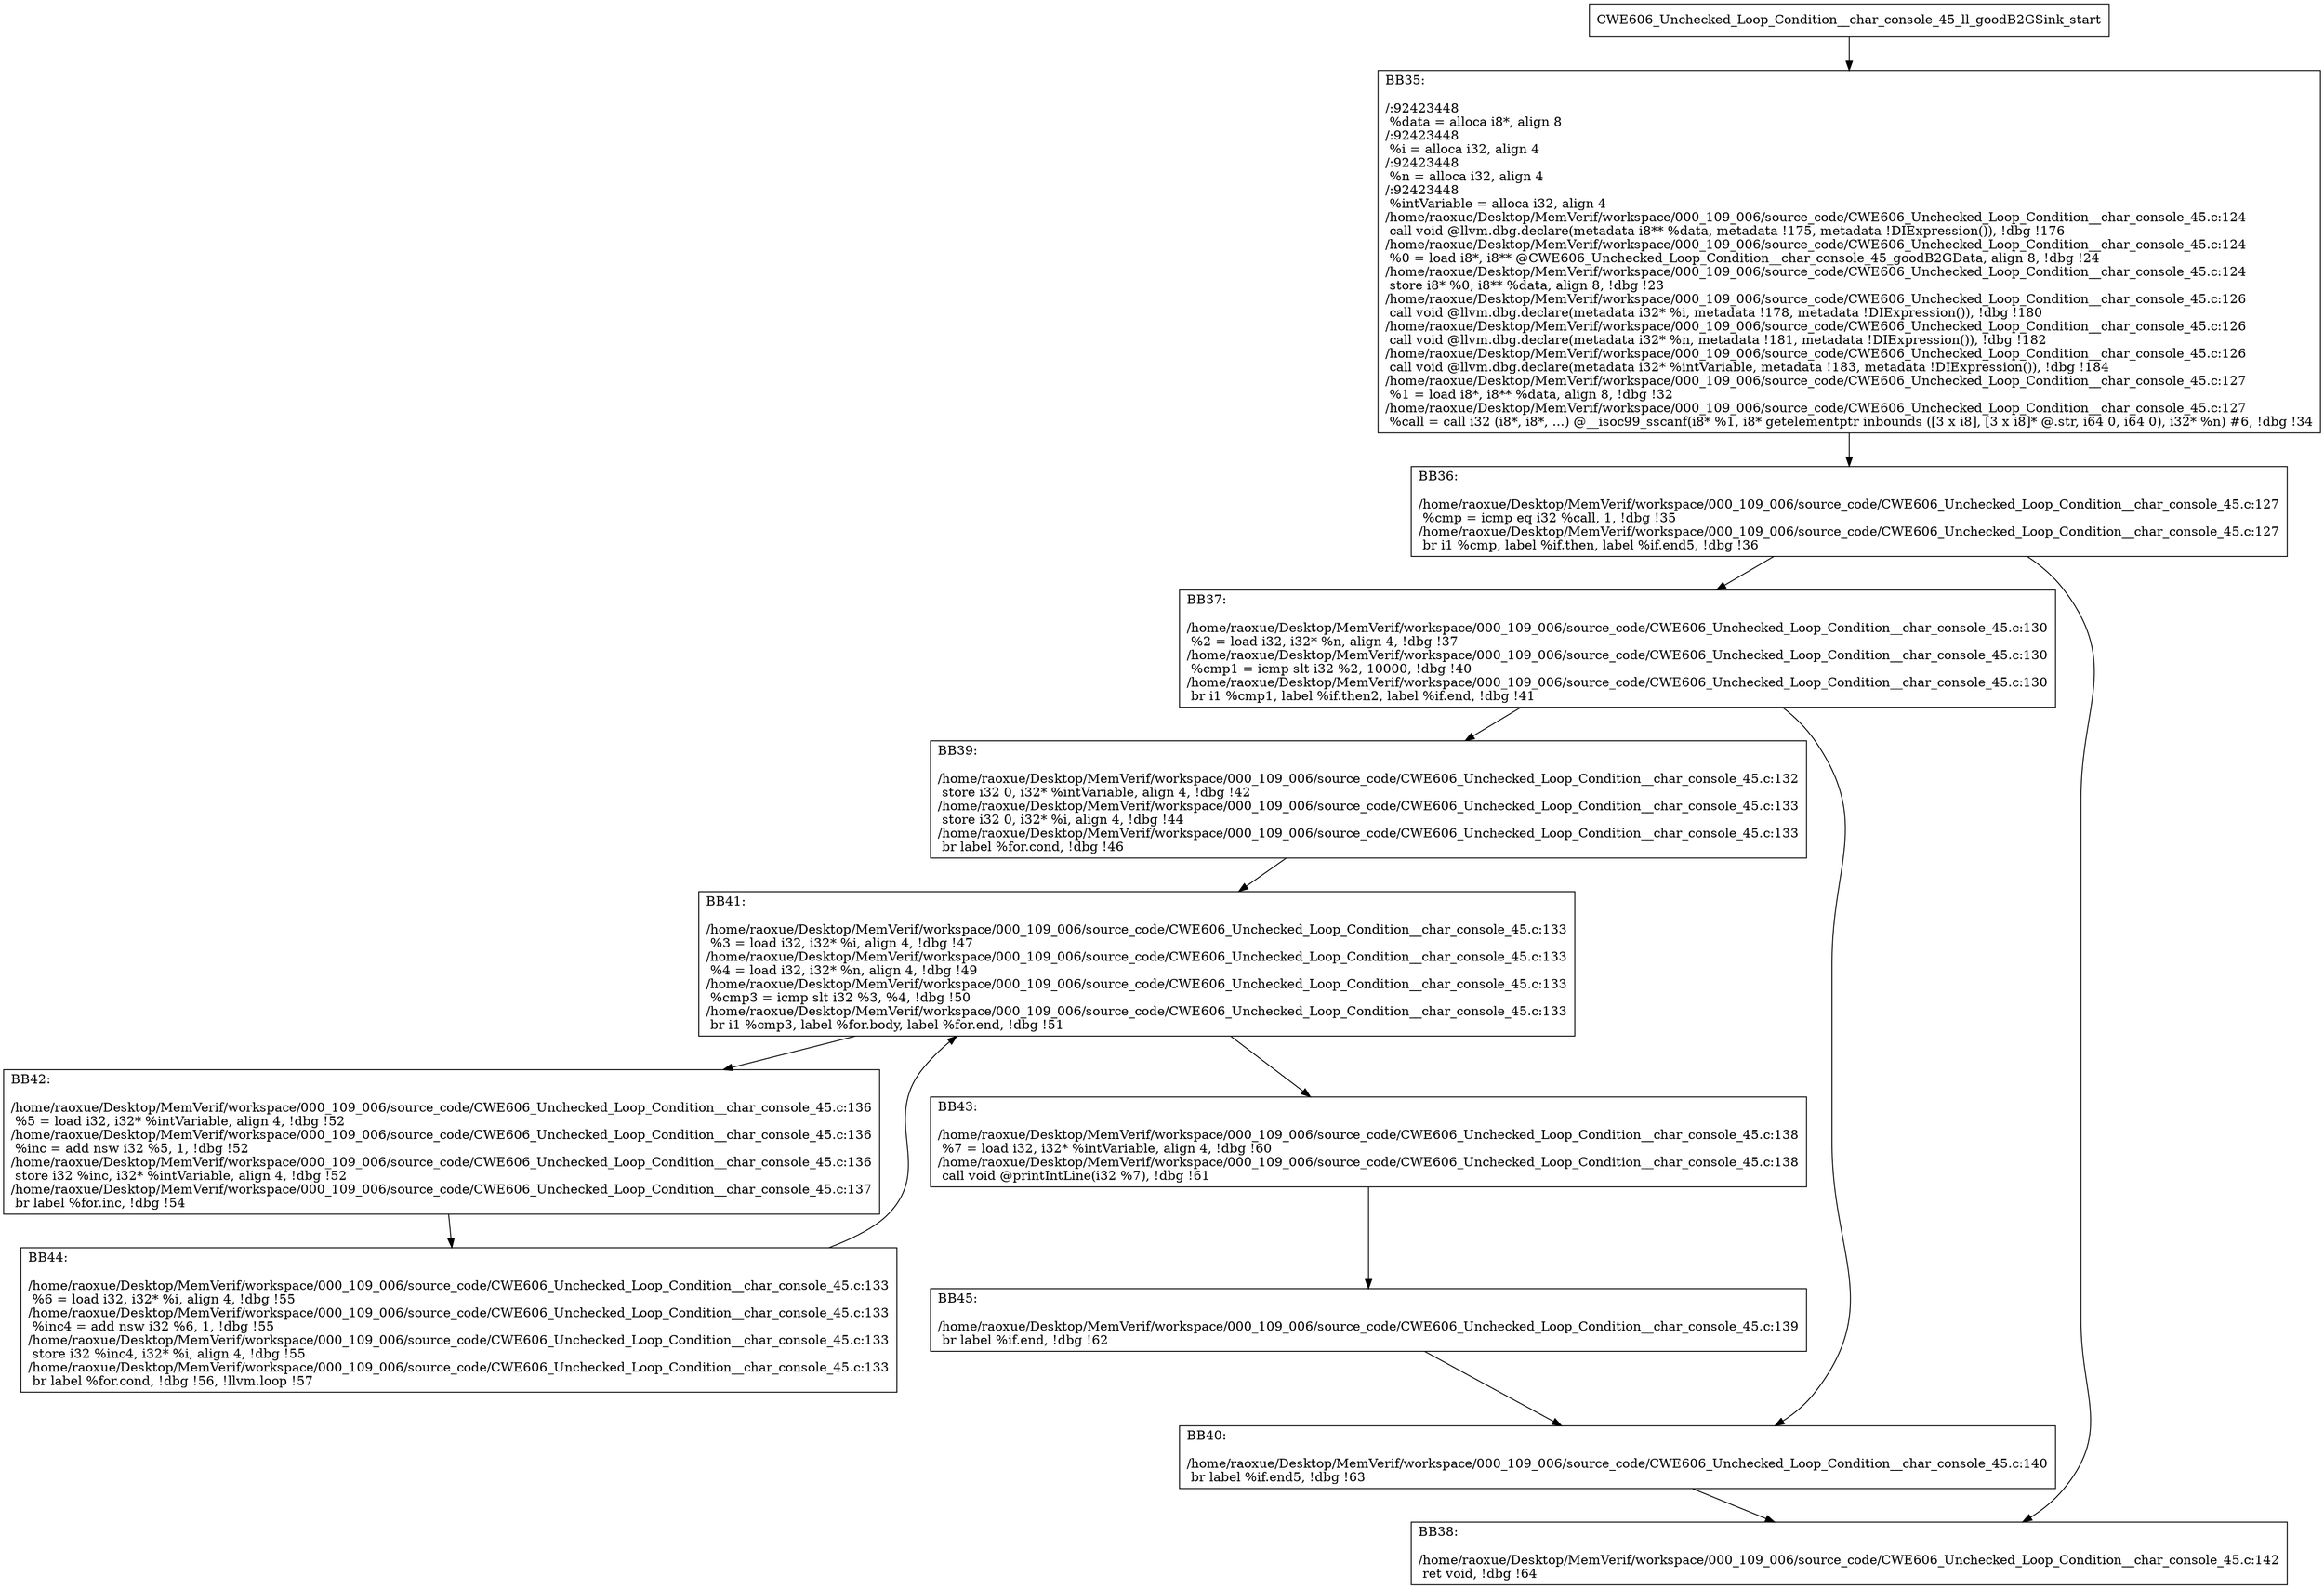 digraph "CFG for'CWE606_Unchecked_Loop_Condition__char_console_45_ll_goodB2GSink' function" {
	BBCWE606_Unchecked_Loop_Condition__char_console_45_ll_goodB2GSink_start[shape=record,label="{CWE606_Unchecked_Loop_Condition__char_console_45_ll_goodB2GSink_start}"];
	BBCWE606_Unchecked_Loop_Condition__char_console_45_ll_goodB2GSink_start-> CWE606_Unchecked_Loop_Condition__char_console_45_ll_goodB2GSinkBB35;
	CWE606_Unchecked_Loop_Condition__char_console_45_ll_goodB2GSinkBB35 [shape=record, label="{BB35:\l\l/:92423448\l
  %data = alloca i8*, align 8\l
/:92423448\l
  %i = alloca i32, align 4\l
/:92423448\l
  %n = alloca i32, align 4\l
/:92423448\l
  %intVariable = alloca i32, align 4\l
/home/raoxue/Desktop/MemVerif/workspace/000_109_006/source_code/CWE606_Unchecked_Loop_Condition__char_console_45.c:124\l
  call void @llvm.dbg.declare(metadata i8** %data, metadata !175, metadata !DIExpression()), !dbg !176\l
/home/raoxue/Desktop/MemVerif/workspace/000_109_006/source_code/CWE606_Unchecked_Loop_Condition__char_console_45.c:124\l
  %0 = load i8*, i8** @CWE606_Unchecked_Loop_Condition__char_console_45_goodB2GData, align 8, !dbg !24\l
/home/raoxue/Desktop/MemVerif/workspace/000_109_006/source_code/CWE606_Unchecked_Loop_Condition__char_console_45.c:124\l
  store i8* %0, i8** %data, align 8, !dbg !23\l
/home/raoxue/Desktop/MemVerif/workspace/000_109_006/source_code/CWE606_Unchecked_Loop_Condition__char_console_45.c:126\l
  call void @llvm.dbg.declare(metadata i32* %i, metadata !178, metadata !DIExpression()), !dbg !180\l
/home/raoxue/Desktop/MemVerif/workspace/000_109_006/source_code/CWE606_Unchecked_Loop_Condition__char_console_45.c:126\l
  call void @llvm.dbg.declare(metadata i32* %n, metadata !181, metadata !DIExpression()), !dbg !182\l
/home/raoxue/Desktop/MemVerif/workspace/000_109_006/source_code/CWE606_Unchecked_Loop_Condition__char_console_45.c:126\l
  call void @llvm.dbg.declare(metadata i32* %intVariable, metadata !183, metadata !DIExpression()), !dbg !184\l
/home/raoxue/Desktop/MemVerif/workspace/000_109_006/source_code/CWE606_Unchecked_Loop_Condition__char_console_45.c:127\l
  %1 = load i8*, i8** %data, align 8, !dbg !32\l
/home/raoxue/Desktop/MemVerif/workspace/000_109_006/source_code/CWE606_Unchecked_Loop_Condition__char_console_45.c:127\l
  %call = call i32 (i8*, i8*, ...) @__isoc99_sscanf(i8* %1, i8* getelementptr inbounds ([3 x i8], [3 x i8]* @.str, i64 0, i64 0), i32* %n) #6, !dbg !34\l
}"];
	CWE606_Unchecked_Loop_Condition__char_console_45_ll_goodB2GSinkBB35-> CWE606_Unchecked_Loop_Condition__char_console_45_ll_goodB2GSinkBB36;
	CWE606_Unchecked_Loop_Condition__char_console_45_ll_goodB2GSinkBB36 [shape=record, label="{BB36:\l\l/home/raoxue/Desktop/MemVerif/workspace/000_109_006/source_code/CWE606_Unchecked_Loop_Condition__char_console_45.c:127\l
  %cmp = icmp eq i32 %call, 1, !dbg !35\l
/home/raoxue/Desktop/MemVerif/workspace/000_109_006/source_code/CWE606_Unchecked_Loop_Condition__char_console_45.c:127\l
  br i1 %cmp, label %if.then, label %if.end5, !dbg !36\l
}"];
	CWE606_Unchecked_Loop_Condition__char_console_45_ll_goodB2GSinkBB36-> CWE606_Unchecked_Loop_Condition__char_console_45_ll_goodB2GSinkBB37;
	CWE606_Unchecked_Loop_Condition__char_console_45_ll_goodB2GSinkBB36-> CWE606_Unchecked_Loop_Condition__char_console_45_ll_goodB2GSinkBB38;
	CWE606_Unchecked_Loop_Condition__char_console_45_ll_goodB2GSinkBB37 [shape=record, label="{BB37:\l\l/home/raoxue/Desktop/MemVerif/workspace/000_109_006/source_code/CWE606_Unchecked_Loop_Condition__char_console_45.c:130\l
  %2 = load i32, i32* %n, align 4, !dbg !37\l
/home/raoxue/Desktop/MemVerif/workspace/000_109_006/source_code/CWE606_Unchecked_Loop_Condition__char_console_45.c:130\l
  %cmp1 = icmp slt i32 %2, 10000, !dbg !40\l
/home/raoxue/Desktop/MemVerif/workspace/000_109_006/source_code/CWE606_Unchecked_Loop_Condition__char_console_45.c:130\l
  br i1 %cmp1, label %if.then2, label %if.end, !dbg !41\l
}"];
	CWE606_Unchecked_Loop_Condition__char_console_45_ll_goodB2GSinkBB37-> CWE606_Unchecked_Loop_Condition__char_console_45_ll_goodB2GSinkBB39;
	CWE606_Unchecked_Loop_Condition__char_console_45_ll_goodB2GSinkBB37-> CWE606_Unchecked_Loop_Condition__char_console_45_ll_goodB2GSinkBB40;
	CWE606_Unchecked_Loop_Condition__char_console_45_ll_goodB2GSinkBB39 [shape=record, label="{BB39:\l\l/home/raoxue/Desktop/MemVerif/workspace/000_109_006/source_code/CWE606_Unchecked_Loop_Condition__char_console_45.c:132\l
  store i32 0, i32* %intVariable, align 4, !dbg !42\l
/home/raoxue/Desktop/MemVerif/workspace/000_109_006/source_code/CWE606_Unchecked_Loop_Condition__char_console_45.c:133\l
  store i32 0, i32* %i, align 4, !dbg !44\l
/home/raoxue/Desktop/MemVerif/workspace/000_109_006/source_code/CWE606_Unchecked_Loop_Condition__char_console_45.c:133\l
  br label %for.cond, !dbg !46\l
}"];
	CWE606_Unchecked_Loop_Condition__char_console_45_ll_goodB2GSinkBB39-> CWE606_Unchecked_Loop_Condition__char_console_45_ll_goodB2GSinkBB41;
	CWE606_Unchecked_Loop_Condition__char_console_45_ll_goodB2GSinkBB41 [shape=record, label="{BB41:\l\l/home/raoxue/Desktop/MemVerif/workspace/000_109_006/source_code/CWE606_Unchecked_Loop_Condition__char_console_45.c:133\l
  %3 = load i32, i32* %i, align 4, !dbg !47\l
/home/raoxue/Desktop/MemVerif/workspace/000_109_006/source_code/CWE606_Unchecked_Loop_Condition__char_console_45.c:133\l
  %4 = load i32, i32* %n, align 4, !dbg !49\l
/home/raoxue/Desktop/MemVerif/workspace/000_109_006/source_code/CWE606_Unchecked_Loop_Condition__char_console_45.c:133\l
  %cmp3 = icmp slt i32 %3, %4, !dbg !50\l
/home/raoxue/Desktop/MemVerif/workspace/000_109_006/source_code/CWE606_Unchecked_Loop_Condition__char_console_45.c:133\l
  br i1 %cmp3, label %for.body, label %for.end, !dbg !51\l
}"];
	CWE606_Unchecked_Loop_Condition__char_console_45_ll_goodB2GSinkBB41-> CWE606_Unchecked_Loop_Condition__char_console_45_ll_goodB2GSinkBB42;
	CWE606_Unchecked_Loop_Condition__char_console_45_ll_goodB2GSinkBB41-> CWE606_Unchecked_Loop_Condition__char_console_45_ll_goodB2GSinkBB43;
	CWE606_Unchecked_Loop_Condition__char_console_45_ll_goodB2GSinkBB42 [shape=record, label="{BB42:\l\l/home/raoxue/Desktop/MemVerif/workspace/000_109_006/source_code/CWE606_Unchecked_Loop_Condition__char_console_45.c:136\l
  %5 = load i32, i32* %intVariable, align 4, !dbg !52\l
/home/raoxue/Desktop/MemVerif/workspace/000_109_006/source_code/CWE606_Unchecked_Loop_Condition__char_console_45.c:136\l
  %inc = add nsw i32 %5, 1, !dbg !52\l
/home/raoxue/Desktop/MemVerif/workspace/000_109_006/source_code/CWE606_Unchecked_Loop_Condition__char_console_45.c:136\l
  store i32 %inc, i32* %intVariable, align 4, !dbg !52\l
/home/raoxue/Desktop/MemVerif/workspace/000_109_006/source_code/CWE606_Unchecked_Loop_Condition__char_console_45.c:137\l
  br label %for.inc, !dbg !54\l
}"];
	CWE606_Unchecked_Loop_Condition__char_console_45_ll_goodB2GSinkBB42-> CWE606_Unchecked_Loop_Condition__char_console_45_ll_goodB2GSinkBB44;
	CWE606_Unchecked_Loop_Condition__char_console_45_ll_goodB2GSinkBB44 [shape=record, label="{BB44:\l\l/home/raoxue/Desktop/MemVerif/workspace/000_109_006/source_code/CWE606_Unchecked_Loop_Condition__char_console_45.c:133\l
  %6 = load i32, i32* %i, align 4, !dbg !55\l
/home/raoxue/Desktop/MemVerif/workspace/000_109_006/source_code/CWE606_Unchecked_Loop_Condition__char_console_45.c:133\l
  %inc4 = add nsw i32 %6, 1, !dbg !55\l
/home/raoxue/Desktop/MemVerif/workspace/000_109_006/source_code/CWE606_Unchecked_Loop_Condition__char_console_45.c:133\l
  store i32 %inc4, i32* %i, align 4, !dbg !55\l
/home/raoxue/Desktop/MemVerif/workspace/000_109_006/source_code/CWE606_Unchecked_Loop_Condition__char_console_45.c:133\l
  br label %for.cond, !dbg !56, !llvm.loop !57\l
}"];
	CWE606_Unchecked_Loop_Condition__char_console_45_ll_goodB2GSinkBB44-> CWE606_Unchecked_Loop_Condition__char_console_45_ll_goodB2GSinkBB41;
	CWE606_Unchecked_Loop_Condition__char_console_45_ll_goodB2GSinkBB43 [shape=record, label="{BB43:\l\l/home/raoxue/Desktop/MemVerif/workspace/000_109_006/source_code/CWE606_Unchecked_Loop_Condition__char_console_45.c:138\l
  %7 = load i32, i32* %intVariable, align 4, !dbg !60\l
/home/raoxue/Desktop/MemVerif/workspace/000_109_006/source_code/CWE606_Unchecked_Loop_Condition__char_console_45.c:138\l
  call void @printIntLine(i32 %7), !dbg !61\l
}"];
	CWE606_Unchecked_Loop_Condition__char_console_45_ll_goodB2GSinkBB43-> CWE606_Unchecked_Loop_Condition__char_console_45_ll_goodB2GSinkBB45;
	CWE606_Unchecked_Loop_Condition__char_console_45_ll_goodB2GSinkBB45 [shape=record, label="{BB45:\l\l/home/raoxue/Desktop/MemVerif/workspace/000_109_006/source_code/CWE606_Unchecked_Loop_Condition__char_console_45.c:139\l
  br label %if.end, !dbg !62\l
}"];
	CWE606_Unchecked_Loop_Condition__char_console_45_ll_goodB2GSinkBB45-> CWE606_Unchecked_Loop_Condition__char_console_45_ll_goodB2GSinkBB40;
	CWE606_Unchecked_Loop_Condition__char_console_45_ll_goodB2GSinkBB40 [shape=record, label="{BB40:\l\l/home/raoxue/Desktop/MemVerif/workspace/000_109_006/source_code/CWE606_Unchecked_Loop_Condition__char_console_45.c:140\l
  br label %if.end5, !dbg !63\l
}"];
	CWE606_Unchecked_Loop_Condition__char_console_45_ll_goodB2GSinkBB40-> CWE606_Unchecked_Loop_Condition__char_console_45_ll_goodB2GSinkBB38;
	CWE606_Unchecked_Loop_Condition__char_console_45_ll_goodB2GSinkBB38 [shape=record, label="{BB38:\l\l/home/raoxue/Desktop/MemVerif/workspace/000_109_006/source_code/CWE606_Unchecked_Loop_Condition__char_console_45.c:142\l
  ret void, !dbg !64\l
}"];
}
